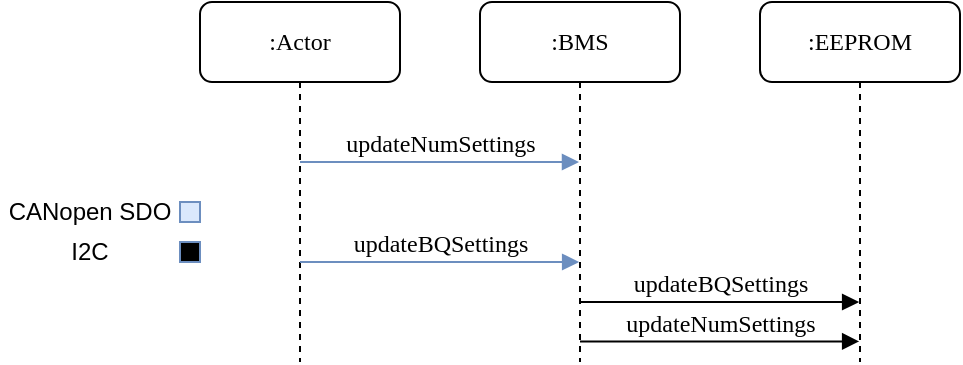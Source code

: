 <mxfile version="14.9.4" type="device"><diagram name="Page-1" id="13e1069c-82ec-6db2-03f1-153e76fe0fe0"><mxGraphModel dx="504" dy="869" grid="1" gridSize="10" guides="1" tooltips="1" connect="1" arrows="1" fold="1" page="1" pageScale="1" pageWidth="1100" pageHeight="850" background="none" math="0" shadow="0"><root><mxCell id="0"/><mxCell id="1" parent="0"/><mxCell id="7baba1c4bc27f4b0-2" value=":BMS" style="shape=umlLifeline;perimeter=lifelinePerimeter;whiteSpace=wrap;html=1;container=1;collapsible=0;recursiveResize=0;outlineConnect=0;rounded=1;shadow=0;comic=0;labelBackgroundColor=none;strokeWidth=1;fontFamily=Verdana;fontSize=12;align=center;" parent="1" vertex="1"><mxGeometry x="240" y="80" width="100" height="180" as="geometry"/></mxCell><mxCell id="7baba1c4bc27f4b0-3" value=":EEPROM" style="shape=umlLifeline;perimeter=lifelinePerimeter;whiteSpace=wrap;html=1;container=1;collapsible=0;recursiveResize=0;outlineConnect=0;rounded=1;shadow=0;comic=0;labelBackgroundColor=none;strokeWidth=1;fontFamily=Verdana;fontSize=12;align=center;" parent="1" vertex="1"><mxGeometry x="380" y="80" width="100" height="180" as="geometry"/></mxCell><mxCell id="7baba1c4bc27f4b0-8" value=":Actor" style="shape=umlLifeline;perimeter=lifelinePerimeter;whiteSpace=wrap;html=1;container=1;collapsible=0;recursiveResize=0;outlineConnect=0;rounded=1;shadow=0;comic=0;labelBackgroundColor=none;strokeWidth=1;fontFamily=Verdana;fontSize=12;align=center;" parent="1" vertex="1"><mxGeometry x="100" y="80" width="100" height="180" as="geometry"/></mxCell><mxCell id="7baba1c4bc27f4b0-11" value="updateNumSettings" style="html=1;verticalAlign=bottom;endArrow=block;labelBackgroundColor=none;fontFamily=Verdana;fontSize=12;edgeStyle=elbowEdgeStyle;elbow=vertical;fillColor=#dae8fc;strokeColor=#6c8ebf;" parent="1" source="7baba1c4bc27f4b0-8" target="7baba1c4bc27f4b0-2" edge="1"><mxGeometry relative="1" as="geometry"><mxPoint x="155" y="180" as="sourcePoint"/><mxPoint x="285" y="180" as="targetPoint"/><Array as="points"><mxPoint x="210" y="160"/><mxPoint x="200" y="180"/></Array></mxGeometry></mxCell><mxCell id="husm2k9V5NYdpCwFZP3U-2" value="updateBQSettings" style="html=1;verticalAlign=bottom;endArrow=block;labelBackgroundColor=none;fontFamily=Verdana;fontSize=12;edgeStyle=elbowEdgeStyle;elbow=vertical;fillColor=#dae8fc;strokeColor=#6c8ebf;" edge="1" parent="1"><mxGeometry relative="1" as="geometry"><mxPoint x="149.999" y="210" as="sourcePoint"/><mxPoint x="289.57" y="210" as="targetPoint"/><Array as="points"><mxPoint x="210.07" y="210"/><mxPoint x="200.07" y="230"/></Array></mxGeometry></mxCell><mxCell id="husm2k9V5NYdpCwFZP3U-3" value="updateBQSettings" style="html=1;verticalAlign=bottom;endArrow=block;labelBackgroundColor=none;fontFamily=Verdana;fontSize=12;edgeStyle=elbowEdgeStyle;elbow=vertical;" edge="1" parent="1"><mxGeometry relative="1" as="geometry"><mxPoint x="289.999" y="230" as="sourcePoint"/><mxPoint x="429.57" y="230" as="targetPoint"/><Array as="points"><mxPoint x="350.07" y="230"/><mxPoint x="340.07" y="250"/></Array></mxGeometry></mxCell><mxCell id="husm2k9V5NYdpCwFZP3U-4" value="updateNumSettings" style="html=1;verticalAlign=bottom;endArrow=block;labelBackgroundColor=none;fontFamily=Verdana;fontSize=12;edgeStyle=elbowEdgeStyle;elbow=vertical;" edge="1" parent="1"><mxGeometry relative="1" as="geometry"><mxPoint x="289.999" y="249.71" as="sourcePoint"/><mxPoint x="429.57" y="249.71" as="targetPoint"/><Array as="points"><mxPoint x="350.07" y="249.71"/><mxPoint x="340.07" y="269.71"/></Array></mxGeometry></mxCell><mxCell id="husm2k9V5NYdpCwFZP3U-5" value="" style="whiteSpace=wrap;html=1;aspect=fixed;fillColor=#dae8fc;strokeColor=#6c8ebf;" vertex="1" parent="1"><mxGeometry x="90" y="180" width="10" height="10" as="geometry"/></mxCell><mxCell id="husm2k9V5NYdpCwFZP3U-6" value="CANopen SDO" style="text;html=1;strokeColor=none;fillColor=none;align=center;verticalAlign=middle;whiteSpace=wrap;rounded=0;" vertex="1" parent="1"><mxGeometry y="175" width="90" height="20" as="geometry"/></mxCell><mxCell id="husm2k9V5NYdpCwFZP3U-9" value="" style="whiteSpace=wrap;html=1;aspect=fixed;strokeColor=#6c8ebf;fillColor=#000000;" vertex="1" parent="1"><mxGeometry x="90" y="200" width="10" height="10" as="geometry"/></mxCell><mxCell id="husm2k9V5NYdpCwFZP3U-10" value="I2C" style="text;html=1;strokeColor=none;fillColor=none;align=center;verticalAlign=middle;whiteSpace=wrap;rounded=0;" vertex="1" parent="1"><mxGeometry y="195" width="90" height="20" as="geometry"/></mxCell></root></mxGraphModel></diagram></mxfile>